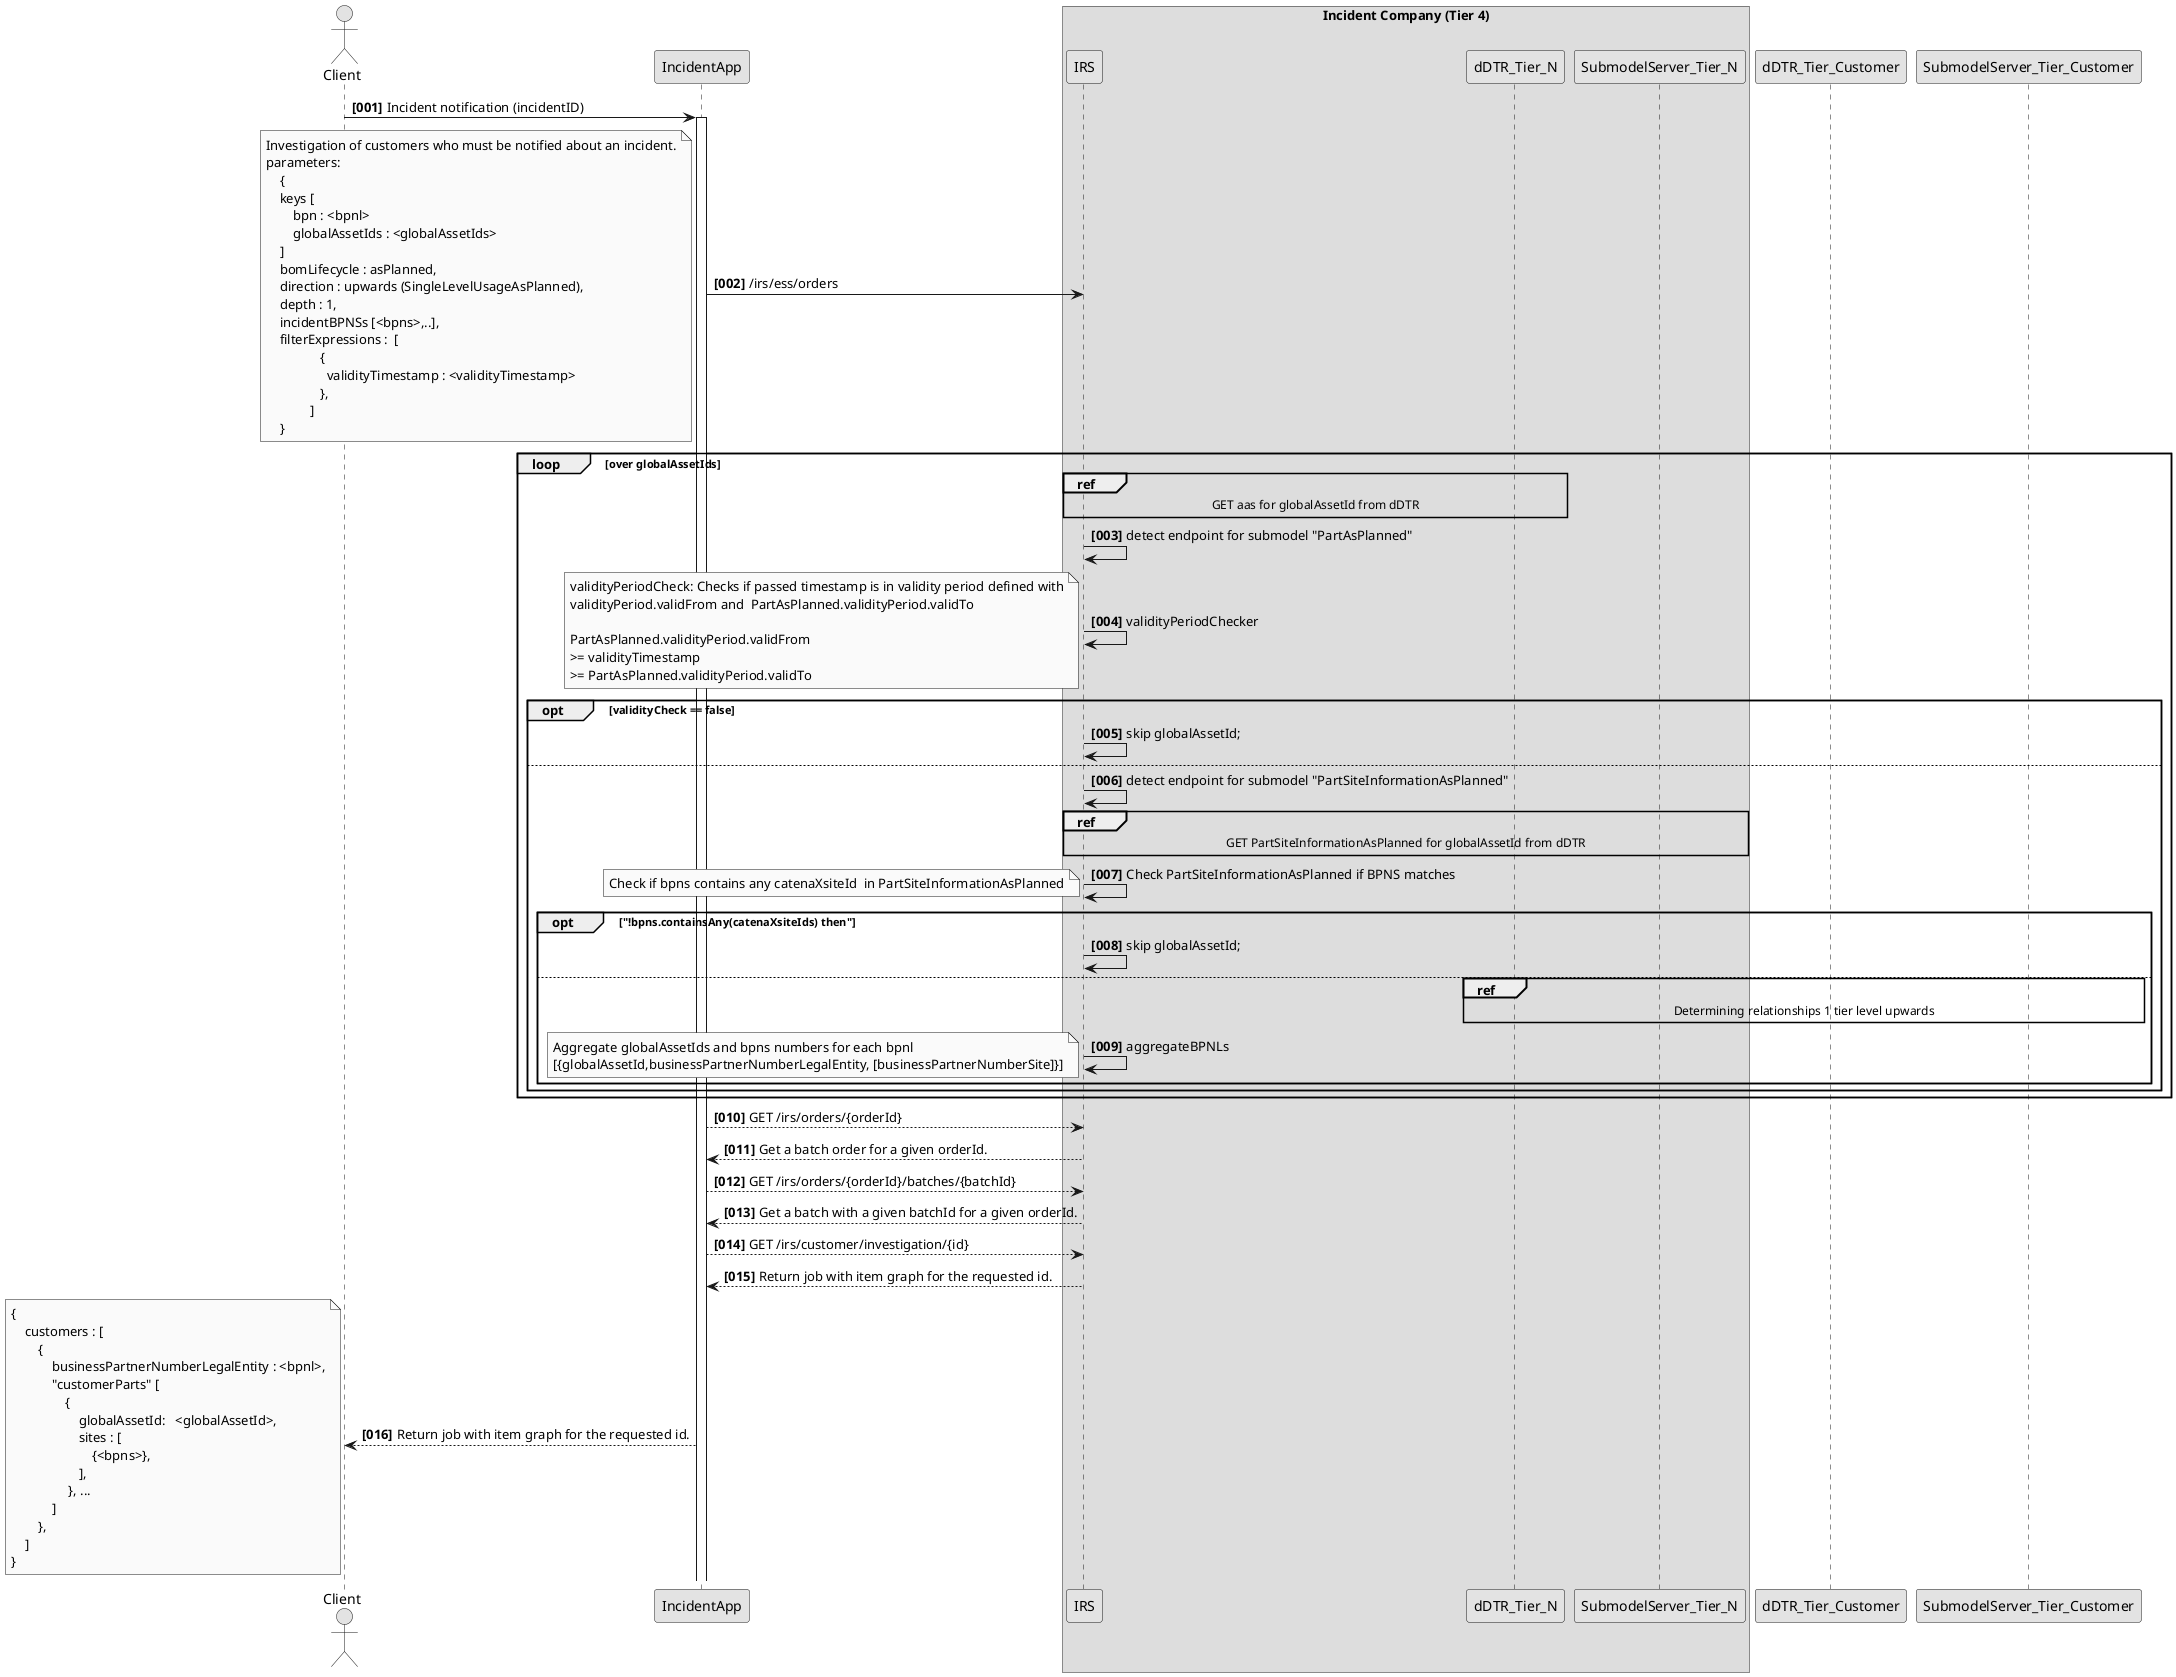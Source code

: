 @startuml
skinparam monochrome true
skinparam shadowing false
skinparam defaultFontName "Architects daughter"

autonumber "<b>[000]"

actor "Client" as User


User -> IncidentApp : Incident notification (incidentID)
activate IncidentApp

box Incident Company (Tier 4)
participant "IRS" as IRS_Tier_N
participant "dDTR_Tier_N" as dDTR_Tier_N
participant "SubmodelServer_Tier_N" as SubmodelServer_Tier_N
end box

IncidentApp -> IRS_Tier_N : /irs/ess/orders
    note left
        Investigation of customers who must be notified about an incident.
        parameters:
            {
            keys [
                bpn : <bpnl>
                globalAssetIds : <globalAssetIds>
            ]
            bomLifecycle : asPlanned,
            direction : upwards (SingleLevelUsageAsPlanned),
            depth : 1,
            incidentBPNSs [<bpns>,..],
            filterExpressions :  [
                        {
                          validityTimestamp : <validityTimestamp>
                        },
                     ]
            }
    end note

    loop over globalAssetIds
            ref over IRS_Tier_N, dDTR_Tier_N
                GET aas for globalAssetId from dDTR
            end ref
            IRS_Tier_N -> IRS_Tier_N : detect endpoint for submodel "PartAsPlanned"
            IRS_Tier_N -> IRS_Tier_N : validityPeriodChecker
                             note left
                                 validityPeriodCheck: Checks if passed timestamp is in validity period defined with
                                 validityPeriod.validFrom and  PartAsPlanned.validityPeriod.validTo

                                 PartAsPlanned.validityPeriod.validFrom
                                 >= validityTimestamp
                                 >= PartAsPlanned.validityPeriod.validTo
                             end note
            opt validityCheck == false
                IRS_Tier_N -> IRS_Tier_N : skip globalAssetId;
            else
                IRS_Tier_N -> IRS_Tier_N : detect endpoint for submodel "PartSiteInformationAsPlanned"
                ref over IRS_Tier_N, SubmodelServer_Tier_N
                     GET PartSiteInformationAsPlanned for globalAssetId from dDTR
                end ref
                IRS_Tier_N -> IRS_Tier_N : Check PartSiteInformationAsPlanned if BPNS matches
                note left
                    Check if bpns contains any catenaXsiteId  in PartSiteInformationAsPlanned
                end note
                opt "!bpns.containsAny(catenaXsiteIds) then"
                    IRS_Tier_N -> IRS_Tier_N : skip globalAssetId;
                else

                     ref over dDTR_Tier_N, dDTR_Tier_Customer, SubmodelServer_Tier_Customer
                         Determining relationships 1 tier level upwards
                     end ref



                     IRS_Tier_N -> IRS_Tier_N : aggregateBPNLs
                        note left
                            Aggregate globalAssetIds and bpns numbers for each bpnl
                            [{globalAssetId,businessPartnerNumberLegalEntity, [businessPartnerNumberSite]}]
                        end note
                end opt
            end opt
    end loop

    IncidentApp --> IRS_Tier_N : GET /irs/orders/{orderId}
    IncidentApp <-- IRS_Tier_N : Get a batch order for a given orderId.
    IncidentApp --> IRS_Tier_N : GET /irs/orders/{orderId}/batches/{batchId}
    IncidentApp <-- IRS_Tier_N : Get a batch with a given batchId for a given orderId.
    IncidentApp --> IRS_Tier_N : GET /irs/customer/investigation/{id}
    IncidentApp <-- IRS_Tier_N : Return job with item graph for the requested id.
    User <-- IncidentApp : Return job with item graph for the requested id.
      note left
            {
                customers : [
                    {
                        businessPartnerNumberLegalEntity : <bpnl>,
                        "customerParts" [
                            {
                                globalAssetId:   <globalAssetId>,
                                sites : [
                                    {<bpns>},
                                ],
                             }, ...
                        ]
                    },
                ]
            }
        end note

@enduml